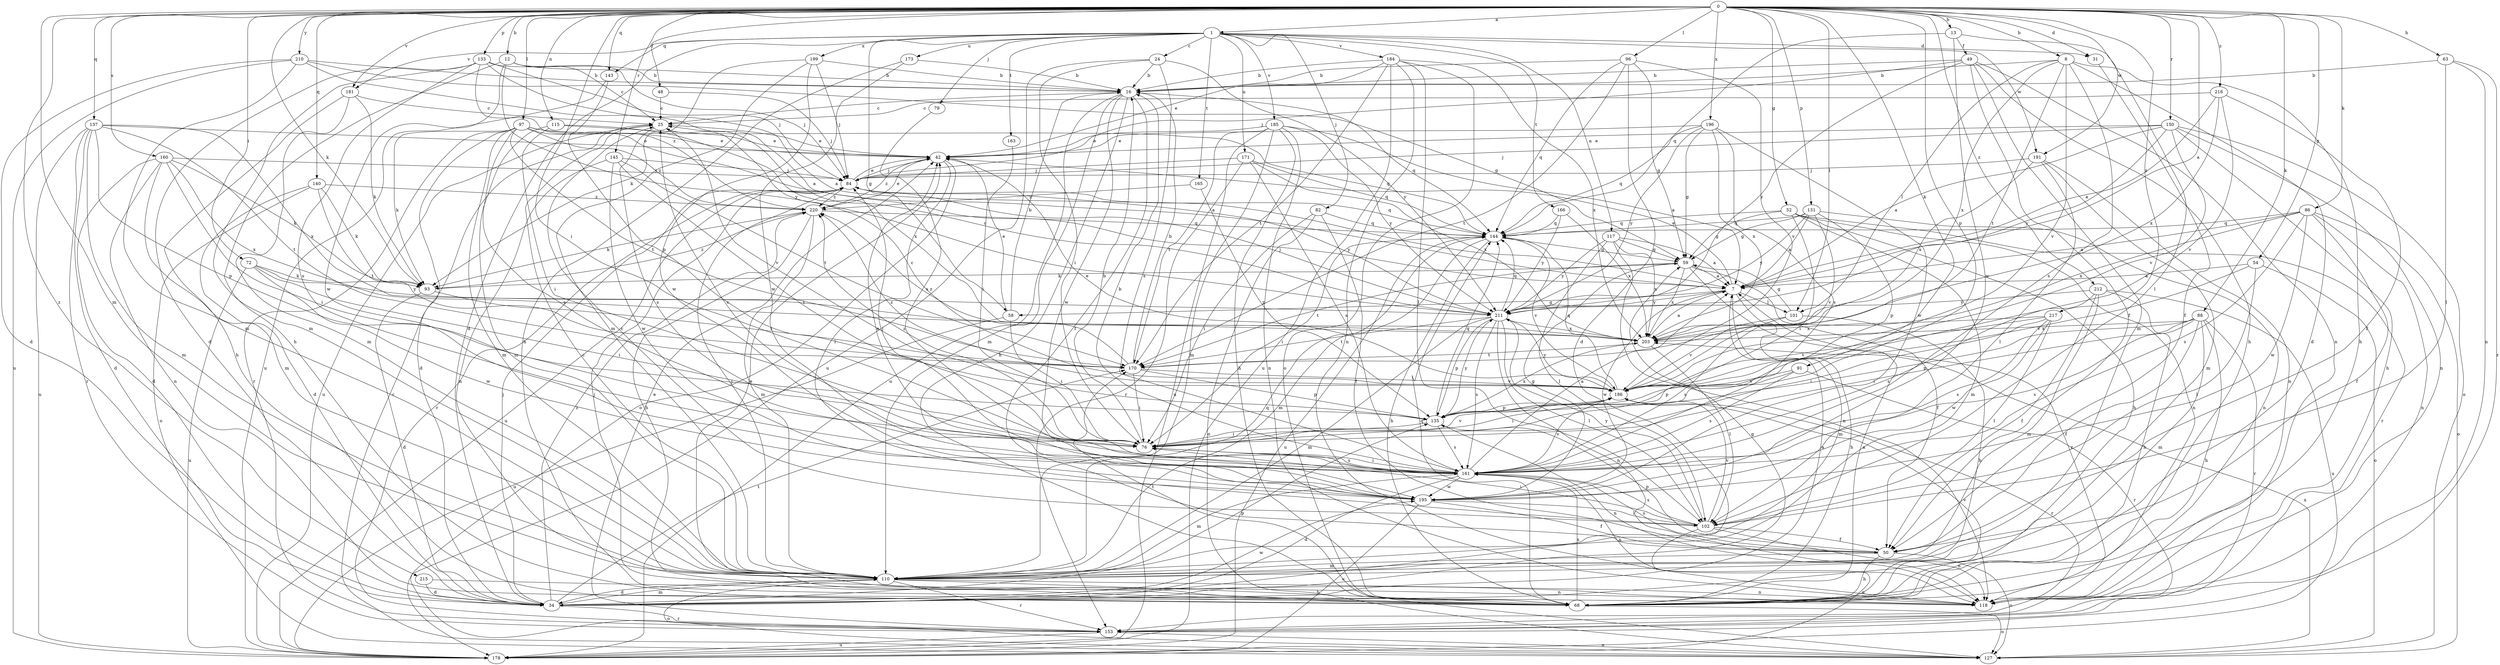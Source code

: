 strict digraph  {
0;
1;
7;
8;
12;
13;
16;
24;
25;
31;
34;
42;
48;
49;
50;
52;
54;
58;
59;
63;
68;
72;
76;
79;
82;
84;
86;
88;
91;
93;
96;
97;
101;
102;
110;
115;
117;
118;
127;
131;
133;
135;
137;
140;
143;
144;
145;
150;
153;
160;
161;
163;
165;
166;
170;
171;
173;
178;
181;
184;
185;
186;
191;
195;
196;
199;
203;
210;
211;
212;
215;
216;
217;
220;
0 -> 1  [label=a];
0 -> 7  [label=a];
0 -> 8  [label=b];
0 -> 12  [label=b];
0 -> 13  [label=b];
0 -> 31  [label=d];
0 -> 48  [label=f];
0 -> 52  [label=g];
0 -> 54  [label=g];
0 -> 63  [label=h];
0 -> 72  [label=i];
0 -> 76  [label=i];
0 -> 86  [label=k];
0 -> 88  [label=k];
0 -> 91  [label=k];
0 -> 93  [label=k];
0 -> 96  [label=l];
0 -> 97  [label=l];
0 -> 101  [label=l];
0 -> 110  [label=m];
0 -> 115  [label=n];
0 -> 131  [label=p];
0 -> 133  [label=p];
0 -> 135  [label=p];
0 -> 137  [label=q];
0 -> 140  [label=q];
0 -> 143  [label=q];
0 -> 145  [label=r];
0 -> 150  [label=r];
0 -> 160  [label=s];
0 -> 181  [label=v];
0 -> 191  [label=w];
0 -> 196  [label=x];
0 -> 210  [label=y];
0 -> 212  [label=z];
0 -> 215  [label=z];
0 -> 216  [label=z];
0 -> 217  [label=z];
1 -> 24  [label=c];
1 -> 31  [label=d];
1 -> 34  [label=d];
1 -> 58  [label=g];
1 -> 79  [label=j];
1 -> 82  [label=j];
1 -> 117  [label=n];
1 -> 143  [label=q];
1 -> 163  [label=t];
1 -> 165  [label=t];
1 -> 166  [label=t];
1 -> 171  [label=u];
1 -> 173  [label=u];
1 -> 181  [label=v];
1 -> 184  [label=v];
1 -> 185  [label=v];
1 -> 191  [label=w];
1 -> 199  [label=x];
7 -> 42  [label=e];
7 -> 58  [label=g];
7 -> 68  [label=h];
7 -> 101  [label=l];
7 -> 110  [label=m];
7 -> 195  [label=w];
7 -> 211  [label=y];
8 -> 16  [label=b];
8 -> 34  [label=d];
8 -> 68  [label=h];
8 -> 101  [label=l];
8 -> 161  [label=s];
8 -> 170  [label=t];
8 -> 186  [label=v];
8 -> 203  [label=x];
12 -> 16  [label=b];
12 -> 25  [label=c];
12 -> 68  [label=h];
12 -> 84  [label=j];
12 -> 195  [label=w];
12 -> 211  [label=y];
13 -> 49  [label=f];
13 -> 102  [label=l];
13 -> 144  [label=q];
13 -> 195  [label=w];
16 -> 25  [label=c];
16 -> 50  [label=f];
16 -> 68  [label=h];
16 -> 110  [label=m];
16 -> 144  [label=q];
16 -> 178  [label=u];
16 -> 195  [label=w];
24 -> 16  [label=b];
24 -> 76  [label=i];
24 -> 161  [label=s];
24 -> 178  [label=u];
24 -> 211  [label=y];
25 -> 42  [label=e];
25 -> 161  [label=s];
25 -> 178  [label=u];
25 -> 186  [label=v];
31 -> 50  [label=f];
34 -> 7  [label=a];
34 -> 59  [label=g];
34 -> 84  [label=j];
34 -> 110  [label=m];
34 -> 135  [label=p];
34 -> 153  [label=r];
34 -> 170  [label=t];
34 -> 195  [label=w];
34 -> 220  [label=z];
42 -> 84  [label=j];
42 -> 102  [label=l];
42 -> 127  [label=o];
42 -> 220  [label=z];
48 -> 25  [label=c];
48 -> 84  [label=j];
49 -> 16  [label=b];
49 -> 50  [label=f];
49 -> 68  [label=h];
49 -> 84  [label=j];
49 -> 110  [label=m];
49 -> 118  [label=n];
49 -> 211  [label=y];
50 -> 68  [label=h];
50 -> 110  [label=m];
50 -> 127  [label=o];
50 -> 135  [label=p];
50 -> 161  [label=s];
52 -> 59  [label=g];
52 -> 68  [label=h];
52 -> 76  [label=i];
52 -> 110  [label=m];
52 -> 118  [label=n];
52 -> 144  [label=q];
52 -> 153  [label=r];
54 -> 7  [label=a];
54 -> 102  [label=l];
54 -> 127  [label=o];
54 -> 186  [label=v];
58 -> 16  [label=b];
58 -> 42  [label=e];
58 -> 76  [label=i];
58 -> 178  [label=u];
59 -> 7  [label=a];
59 -> 50  [label=f];
59 -> 93  [label=k];
59 -> 153  [label=r];
59 -> 170  [label=t];
59 -> 203  [label=x];
63 -> 16  [label=b];
63 -> 102  [label=l];
63 -> 118  [label=n];
63 -> 153  [label=r];
68 -> 7  [label=a];
68 -> 42  [label=e];
68 -> 84  [label=j];
68 -> 127  [label=o];
68 -> 144  [label=q];
68 -> 161  [label=s];
68 -> 170  [label=t];
68 -> 186  [label=v];
72 -> 76  [label=i];
72 -> 93  [label=k];
72 -> 178  [label=u];
72 -> 195  [label=w];
72 -> 211  [label=y];
76 -> 16  [label=b];
76 -> 161  [label=s];
76 -> 186  [label=v];
76 -> 220  [label=z];
79 -> 161  [label=s];
82 -> 50  [label=f];
82 -> 76  [label=i];
82 -> 127  [label=o];
82 -> 144  [label=q];
84 -> 42  [label=e];
84 -> 144  [label=q];
84 -> 153  [label=r];
84 -> 178  [label=u];
84 -> 211  [label=y];
84 -> 220  [label=z];
86 -> 7  [label=a];
86 -> 50  [label=f];
86 -> 118  [label=n];
86 -> 127  [label=o];
86 -> 144  [label=q];
86 -> 161  [label=s];
86 -> 195  [label=w];
86 -> 203  [label=x];
88 -> 50  [label=f];
88 -> 68  [label=h];
88 -> 76  [label=i];
88 -> 110  [label=m];
88 -> 135  [label=p];
88 -> 153  [label=r];
88 -> 161  [label=s];
88 -> 203  [label=x];
91 -> 135  [label=p];
91 -> 153  [label=r];
91 -> 161  [label=s];
91 -> 186  [label=v];
93 -> 34  [label=d];
93 -> 170  [label=t];
93 -> 220  [label=z];
96 -> 16  [label=b];
96 -> 34  [label=d];
96 -> 59  [label=g];
96 -> 144  [label=q];
96 -> 170  [label=t];
96 -> 186  [label=v];
97 -> 7  [label=a];
97 -> 34  [label=d];
97 -> 42  [label=e];
97 -> 93  [label=k];
97 -> 110  [label=m];
97 -> 144  [label=q];
97 -> 153  [label=r];
97 -> 161  [label=s];
97 -> 170  [label=t];
97 -> 220  [label=z];
101 -> 59  [label=g];
101 -> 68  [label=h];
101 -> 161  [label=s];
101 -> 186  [label=v];
102 -> 25  [label=c];
102 -> 50  [label=f];
102 -> 76  [label=i];
102 -> 118  [label=n];
102 -> 161  [label=s];
102 -> 178  [label=u];
102 -> 186  [label=v];
102 -> 211  [label=y];
110 -> 25  [label=c];
110 -> 34  [label=d];
110 -> 68  [label=h];
110 -> 84  [label=j];
110 -> 118  [label=n];
110 -> 127  [label=o];
110 -> 144  [label=q];
110 -> 153  [label=r];
115 -> 42  [label=e];
115 -> 76  [label=i];
115 -> 110  [label=m];
115 -> 203  [label=x];
117 -> 7  [label=a];
117 -> 59  [label=g];
117 -> 102  [label=l];
117 -> 118  [label=n];
117 -> 203  [label=x];
117 -> 211  [label=y];
127 -> 25  [label=c];
127 -> 203  [label=x];
131 -> 7  [label=a];
131 -> 59  [label=g];
131 -> 118  [label=n];
131 -> 135  [label=p];
131 -> 144  [label=q];
131 -> 186  [label=v];
131 -> 211  [label=y];
133 -> 7  [label=a];
133 -> 16  [label=b];
133 -> 34  [label=d];
133 -> 84  [label=j];
133 -> 110  [label=m];
133 -> 161  [label=s];
133 -> 220  [label=z];
135 -> 76  [label=i];
135 -> 118  [label=n];
135 -> 144  [label=q];
135 -> 161  [label=s];
135 -> 203  [label=x];
135 -> 211  [label=y];
137 -> 34  [label=d];
137 -> 42  [label=e];
137 -> 110  [label=m];
137 -> 135  [label=p];
137 -> 153  [label=r];
137 -> 170  [label=t];
137 -> 178  [label=u];
137 -> 203  [label=x];
140 -> 34  [label=d];
140 -> 93  [label=k];
140 -> 127  [label=o];
140 -> 170  [label=t];
140 -> 220  [label=z];
143 -> 135  [label=p];
143 -> 178  [label=u];
144 -> 59  [label=g];
144 -> 68  [label=h];
144 -> 76  [label=i];
144 -> 110  [label=m];
144 -> 178  [label=u];
144 -> 186  [label=v];
145 -> 76  [label=i];
145 -> 84  [label=j];
145 -> 118  [label=n];
145 -> 170  [label=t];
145 -> 195  [label=w];
150 -> 7  [label=a];
150 -> 42  [label=e];
150 -> 68  [label=h];
150 -> 84  [label=j];
150 -> 118  [label=n];
150 -> 127  [label=o];
150 -> 186  [label=v];
150 -> 211  [label=y];
153 -> 42  [label=e];
153 -> 127  [label=o];
153 -> 178  [label=u];
160 -> 34  [label=d];
160 -> 76  [label=i];
160 -> 84  [label=j];
160 -> 93  [label=k];
160 -> 110  [label=m];
160 -> 118  [label=n];
160 -> 203  [label=x];
161 -> 7  [label=a];
161 -> 16  [label=b];
161 -> 25  [label=c];
161 -> 34  [label=d];
161 -> 76  [label=i];
161 -> 84  [label=j];
161 -> 110  [label=m];
161 -> 118  [label=n];
161 -> 186  [label=v];
161 -> 195  [label=w];
163 -> 76  [label=i];
165 -> 135  [label=p];
165 -> 220  [label=z];
166 -> 144  [label=q];
166 -> 203  [label=x];
166 -> 211  [label=y];
170 -> 16  [label=b];
170 -> 76  [label=i];
170 -> 135  [label=p];
170 -> 186  [label=v];
170 -> 220  [label=z];
171 -> 84  [label=j];
171 -> 144  [label=q];
171 -> 153  [label=r];
171 -> 161  [label=s];
171 -> 203  [label=x];
173 -> 16  [label=b];
173 -> 68  [label=h];
173 -> 195  [label=w];
181 -> 25  [label=c];
181 -> 68  [label=h];
181 -> 93  [label=k];
181 -> 110  [label=m];
184 -> 16  [label=b];
184 -> 42  [label=e];
184 -> 102  [label=l];
184 -> 118  [label=n];
184 -> 127  [label=o];
184 -> 170  [label=t];
184 -> 178  [label=u];
184 -> 203  [label=x];
185 -> 7  [label=a];
185 -> 42  [label=e];
185 -> 68  [label=h];
185 -> 110  [label=m];
185 -> 118  [label=n];
185 -> 170  [label=t];
185 -> 178  [label=u];
185 -> 211  [label=y];
186 -> 25  [label=c];
186 -> 42  [label=e];
186 -> 76  [label=i];
186 -> 135  [label=p];
186 -> 144  [label=q];
186 -> 153  [label=r];
186 -> 211  [label=y];
186 -> 220  [label=z];
191 -> 84  [label=j];
191 -> 102  [label=l];
191 -> 110  [label=m];
191 -> 118  [label=n];
191 -> 203  [label=x];
195 -> 42  [label=e];
195 -> 50  [label=f];
195 -> 59  [label=g];
195 -> 102  [label=l];
195 -> 178  [label=u];
196 -> 42  [label=e];
196 -> 59  [label=g];
196 -> 144  [label=q];
196 -> 161  [label=s];
196 -> 195  [label=w];
196 -> 203  [label=x];
196 -> 211  [label=y];
199 -> 16  [label=b];
199 -> 84  [label=j];
199 -> 93  [label=k];
199 -> 110  [label=m];
199 -> 195  [label=w];
203 -> 7  [label=a];
203 -> 102  [label=l];
203 -> 170  [label=t];
210 -> 7  [label=a];
210 -> 16  [label=b];
210 -> 34  [label=d];
210 -> 59  [label=g];
210 -> 110  [label=m];
210 -> 178  [label=u];
211 -> 25  [label=c];
211 -> 84  [label=j];
211 -> 102  [label=l];
211 -> 110  [label=m];
211 -> 118  [label=n];
211 -> 135  [label=p];
211 -> 144  [label=q];
211 -> 161  [label=s];
211 -> 170  [label=t];
211 -> 203  [label=x];
212 -> 50  [label=f];
212 -> 68  [label=h];
212 -> 110  [label=m];
212 -> 161  [label=s];
212 -> 178  [label=u];
212 -> 211  [label=y];
215 -> 34  [label=d];
215 -> 118  [label=n];
216 -> 7  [label=a];
216 -> 25  [label=c];
216 -> 50  [label=f];
216 -> 186  [label=v];
216 -> 203  [label=x];
217 -> 76  [label=i];
217 -> 102  [label=l];
217 -> 161  [label=s];
217 -> 186  [label=v];
217 -> 195  [label=w];
217 -> 203  [label=x];
220 -> 42  [label=e];
220 -> 68  [label=h];
220 -> 93  [label=k];
220 -> 110  [label=m];
220 -> 144  [label=q];
}
